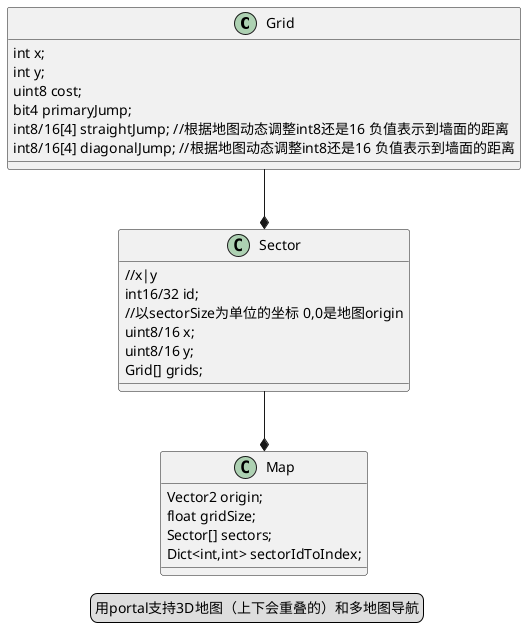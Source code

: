 ﻿@startuml
'https://plantuml.com/class-diagram

class Grid{
    int x;
    int y;
    uint8 cost;
    bit4 primaryJump;
    int8/16[4] straightJump; //根据地图动态调整int8还是16 负值表示到墙面的距离
    int8/16[4] diagonalJump; //根据地图动态调整int8还是16 负值表示到墙面的距离
}
Grid --*Sector

class Sector{
    //x|y
    int16/32 id; 
    //以sectorSize为单位的坐标 0,0是地图origin
    uint8/16 x; 
    uint8/16 y;
    Grid[] grids;
}
Sector --*Map

class Map{
    Vector2 origin;
    float gridSize;
    Sector[] sectors;
    Dict<int,int> sectorIdToIndex;
}

legend 用portal支持3D地图（上下会重叠的）和多地图导航

@enduml